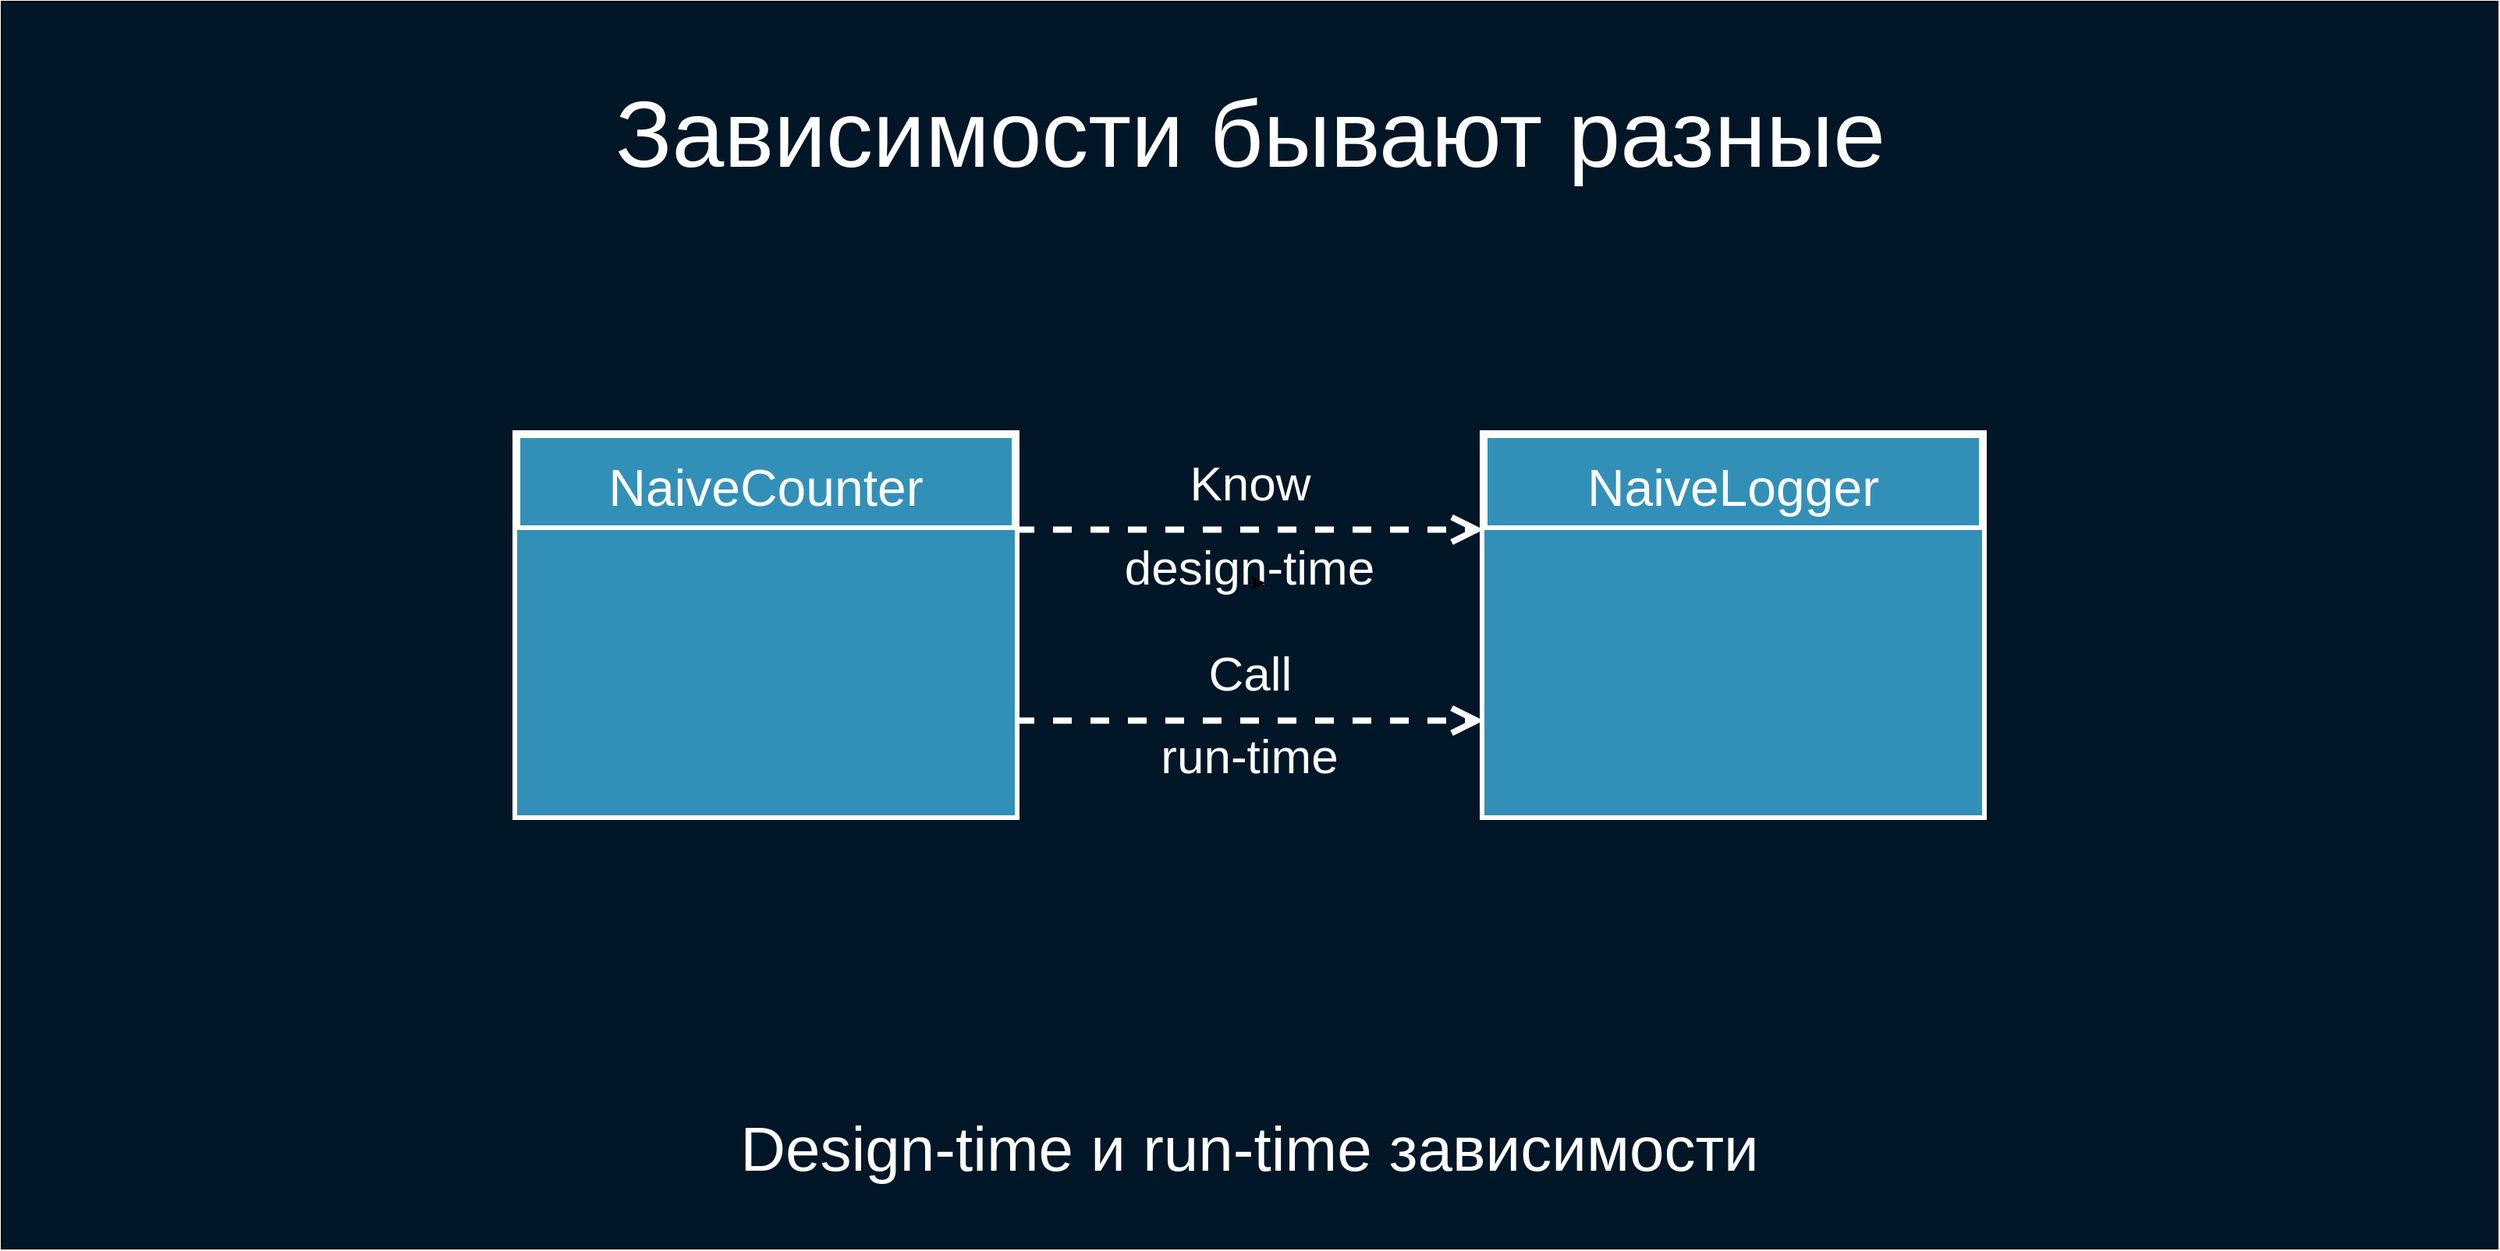 <mxfile version="13.0.3" type="device"><diagram name="Page-1" id="b5b7bab2-c9e2-2cf4-8b2a-24fd1a2a6d21"><mxGraphModel dx="4154" dy="967" grid="1" gridSize="10" guides="1" tooltips="1" connect="1" arrows="1" fold="1" page="1" pageScale="1" pageWidth="827" pageHeight="1169" background="#ffffff" math="0" shadow="0"><root><mxCell id="0"/><mxCell id="1" parent="0"/><mxCell id="crDRbli0xWPwZ9U8P9Jx-28" value="" style="rounded=0;whiteSpace=wrap;html=1;fillColor=#011627;fontSize=30;fontColor=#FFFFFF;strokeColor=#000000;" parent="1" vertex="1"><mxGeometry x="-1860" y="90" width="1600" height="800" as="geometry"/></mxCell><mxCell id="DCdFdqNJGPphD0C1cl4i-5" value="Know" style="endArrow=open;endSize=12;dashed=1;html=1;fontSize=31;fontColor=#FFFFFF;strokeColor=#FFFFFF;entryX=0;entryY=0.25;entryDx=0;entryDy=0;strokeWidth=4;labelBackgroundColor=none;rounded=0;exitX=1;exitY=0.25;exitDx=0;exitDy=0;" parent="1" source="jOwIxk3vogOaWyEmxDxG-1" target="jOwIxk3vogOaWyEmxDxG-5" edge="1"><mxGeometry y="30" width="160" relative="1" as="geometry"><mxPoint x="-1210" y="440" as="sourcePoint"/><mxPoint x="-910" y="440" as="targetPoint"/><Array as="points"/><mxPoint as="offset"/></mxGeometry></mxCell><mxCell id="jOwIxk3vogOaWyEmxDxG-1" value="NaiveCounter" style="swimlane;fontStyle=0;childLayout=stackLayout;horizontal=1;startSize=61;fillColor=#3290B8;horizontalStack=0;resizeParent=1;resizeParentMax=0;resizeLast=0;collapsible=1;marginBottom=0;strokeColor=#FFFFFF;strokeWidth=5;fontSize=33;fontColor=#FFFFFF;" parent="1" vertex="1"><mxGeometry x="-1530" y="367.5" width="320" height="245" as="geometry"/></mxCell><mxCell id="jOwIxk3vogOaWyEmxDxG-3" value="" style="text;strokeColor=#FFFFFF;fillColor=#3290B8;align=left;verticalAlign=top;spacingLeft=4;spacingRight=4;overflow=hidden;rotatable=0;points=[[0,0.5],[1,0.5]];portConstraint=eastwest;strokeWidth=1;" parent="jOwIxk3vogOaWyEmxDxG-1" vertex="1"><mxGeometry y="61" width="320" height="184" as="geometry"/></mxCell><mxCell id="jOwIxk3vogOaWyEmxDxG-5" value="NaiveLogger" style="swimlane;fontStyle=0;childLayout=stackLayout;horizontal=1;startSize=61;fillColor=#3290B8;horizontalStack=0;resizeParent=1;resizeParentMax=0;resizeLast=0;collapsible=1;marginBottom=0;strokeColor=#FFFFFF;strokeWidth=5;fontSize=33;fontColor=#FFFFFF;" parent="1" vertex="1"><mxGeometry x="-910" y="367.5" width="320" height="245" as="geometry"/></mxCell><mxCell id="jOwIxk3vogOaWyEmxDxG-6" value="" style="text;strokeColor=#FFFFFF;fillColor=#3290B8;align=left;verticalAlign=top;spacingLeft=4;spacingRight=4;overflow=hidden;rotatable=0;points=[[0,0.5],[1,0.5]];portConstraint=eastwest;strokeWidth=1;" parent="jOwIxk3vogOaWyEmxDxG-5" vertex="1"><mxGeometry y="61" width="320" height="184" as="geometry"/></mxCell><mxCell id="jOwIxk3vogOaWyEmxDxG-7" value="design-time" style="text;html=1;strokeColor=none;fillColor=none;align=center;verticalAlign=middle;whiteSpace=wrap;rounded=0;fontSize=31;fontColor=#FFFFFF;" parent="1" vertex="1"><mxGeometry x="-1155" y="443" width="190" height="20" as="geometry"/></mxCell><mxCell id="jOwIxk3vogOaWyEmxDxG-8" style="edgeStyle=orthogonalEdgeStyle;rounded=0;orthogonalLoop=1;jettySize=auto;html=1;exitX=0.5;exitY=1;exitDx=0;exitDy=0;entryX=0.553;entryY=0.974;entryDx=0;entryDy=0;entryPerimeter=0;fontSize=33;fontColor=#FFFFFF;" parent="1" source="jOwIxk3vogOaWyEmxDxG-7" target="jOwIxk3vogOaWyEmxDxG-7" edge="1"><mxGeometry relative="1" as="geometry"/></mxCell><mxCell id="jOwIxk3vogOaWyEmxDxG-9" value="Зависимости бывают разные" style="text;html=1;strokeColor=none;fillColor=none;align=center;verticalAlign=middle;whiteSpace=wrap;rounded=0;fontSize=60;fontColor=#FFFFFF;" parent="1" vertex="1"><mxGeometry x="-1506.25" y="140" width="892.5" height="70" as="geometry"/></mxCell><mxCell id="jOwIxk3vogOaWyEmxDxG-10" value="Call" style="endArrow=open;endSize=12;dashed=1;html=1;fontSize=31;fontColor=#FFFFFF;strokeColor=#FFFFFF;entryX=0;entryY=0.75;entryDx=0;entryDy=0;strokeWidth=4;labelBackgroundColor=none;rounded=0;exitX=1;exitY=0.75;exitDx=0;exitDy=0;" parent="1" source="jOwIxk3vogOaWyEmxDxG-1" target="jOwIxk3vogOaWyEmxDxG-5" edge="1"><mxGeometry y="30" width="160" relative="1" as="geometry"><mxPoint x="-1210" y="572.5" as="sourcePoint"/><mxPoint x="-910" y="572.5" as="targetPoint"/><Array as="points"/><mxPoint as="offset"/></mxGeometry></mxCell><mxCell id="jOwIxk3vogOaWyEmxDxG-11" value="run-time" style="text;html=1;strokeColor=none;fillColor=none;align=center;verticalAlign=middle;whiteSpace=wrap;rounded=0;fontSize=31;fontColor=#FFFFFF;" parent="1" vertex="1"><mxGeometry x="-1155" y="564" width="190" height="20" as="geometry"/></mxCell><mxCell id="jOwIxk3vogOaWyEmxDxG-12" value="Design-time и run-time зависимости" style="text;html=1;strokeColor=none;fillColor=none;align=center;verticalAlign=middle;whiteSpace=wrap;rounded=0;fontSize=40;fontColor=#FFFFFF;" parent="1" vertex="1"><mxGeometry x="-1645" y="790" width="1170" height="70" as="geometry"/></mxCell></root></mxGraphModel></diagram></mxfile>